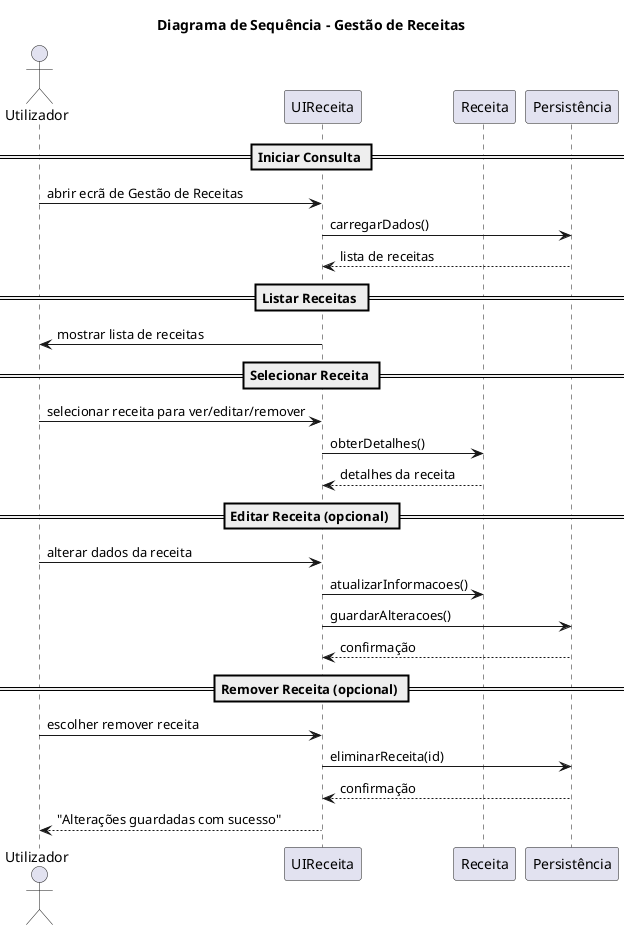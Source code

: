 @startuml
title Diagrama de Sequência – Gestão de Receitas

actor "Utilizador" as User
participant "UIReceita" as UI
participant "Receita" as Receita
participant "Persistência" as Persistencia

== Iniciar Consulta ==
User -> UI: abrir ecrã de Gestão de Receitas
UI -> Persistencia: carregarDados()
Persistencia --> UI: lista de receitas

== Listar Receitas ==
UI -> User: mostrar lista de receitas

== Selecionar Receita ==
User -> UI: selecionar receita para ver/editar/remover
UI -> Receita: obterDetalhes()
Receita --> UI: detalhes da receita

== Editar Receita (opcional) ==
User -> UI: alterar dados da receita
UI -> Receita: atualizarInformacoes()
UI -> Persistencia: guardarAlteracoes()
Persistencia --> UI: confirmação

== Remover Receita (opcional) ==
User -> UI: escolher remover receita
UI -> Persistencia: eliminarReceita(id)
Persistencia --> UI: confirmação
UI --> User: "Alterações guardadas com sucesso"

@enduml
